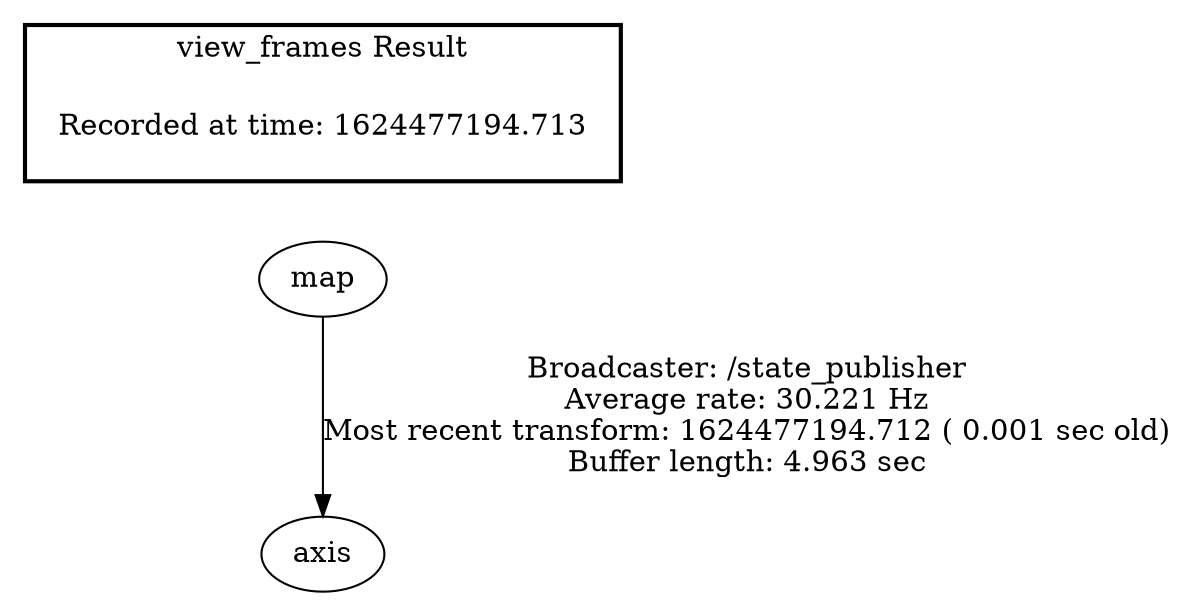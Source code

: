 digraph G {
"map" -> "axis"[label="Broadcaster: /state_publisher\nAverage rate: 30.221 Hz\nMost recent transform: 1624477194.712 ( 0.001 sec old)\nBuffer length: 4.963 sec\n"];
edge [style=invis];
 subgraph cluster_legend { style=bold; color=black; label ="view_frames Result";
"Recorded at time: 1624477194.713"[ shape=plaintext ] ;
 }->"map";
}